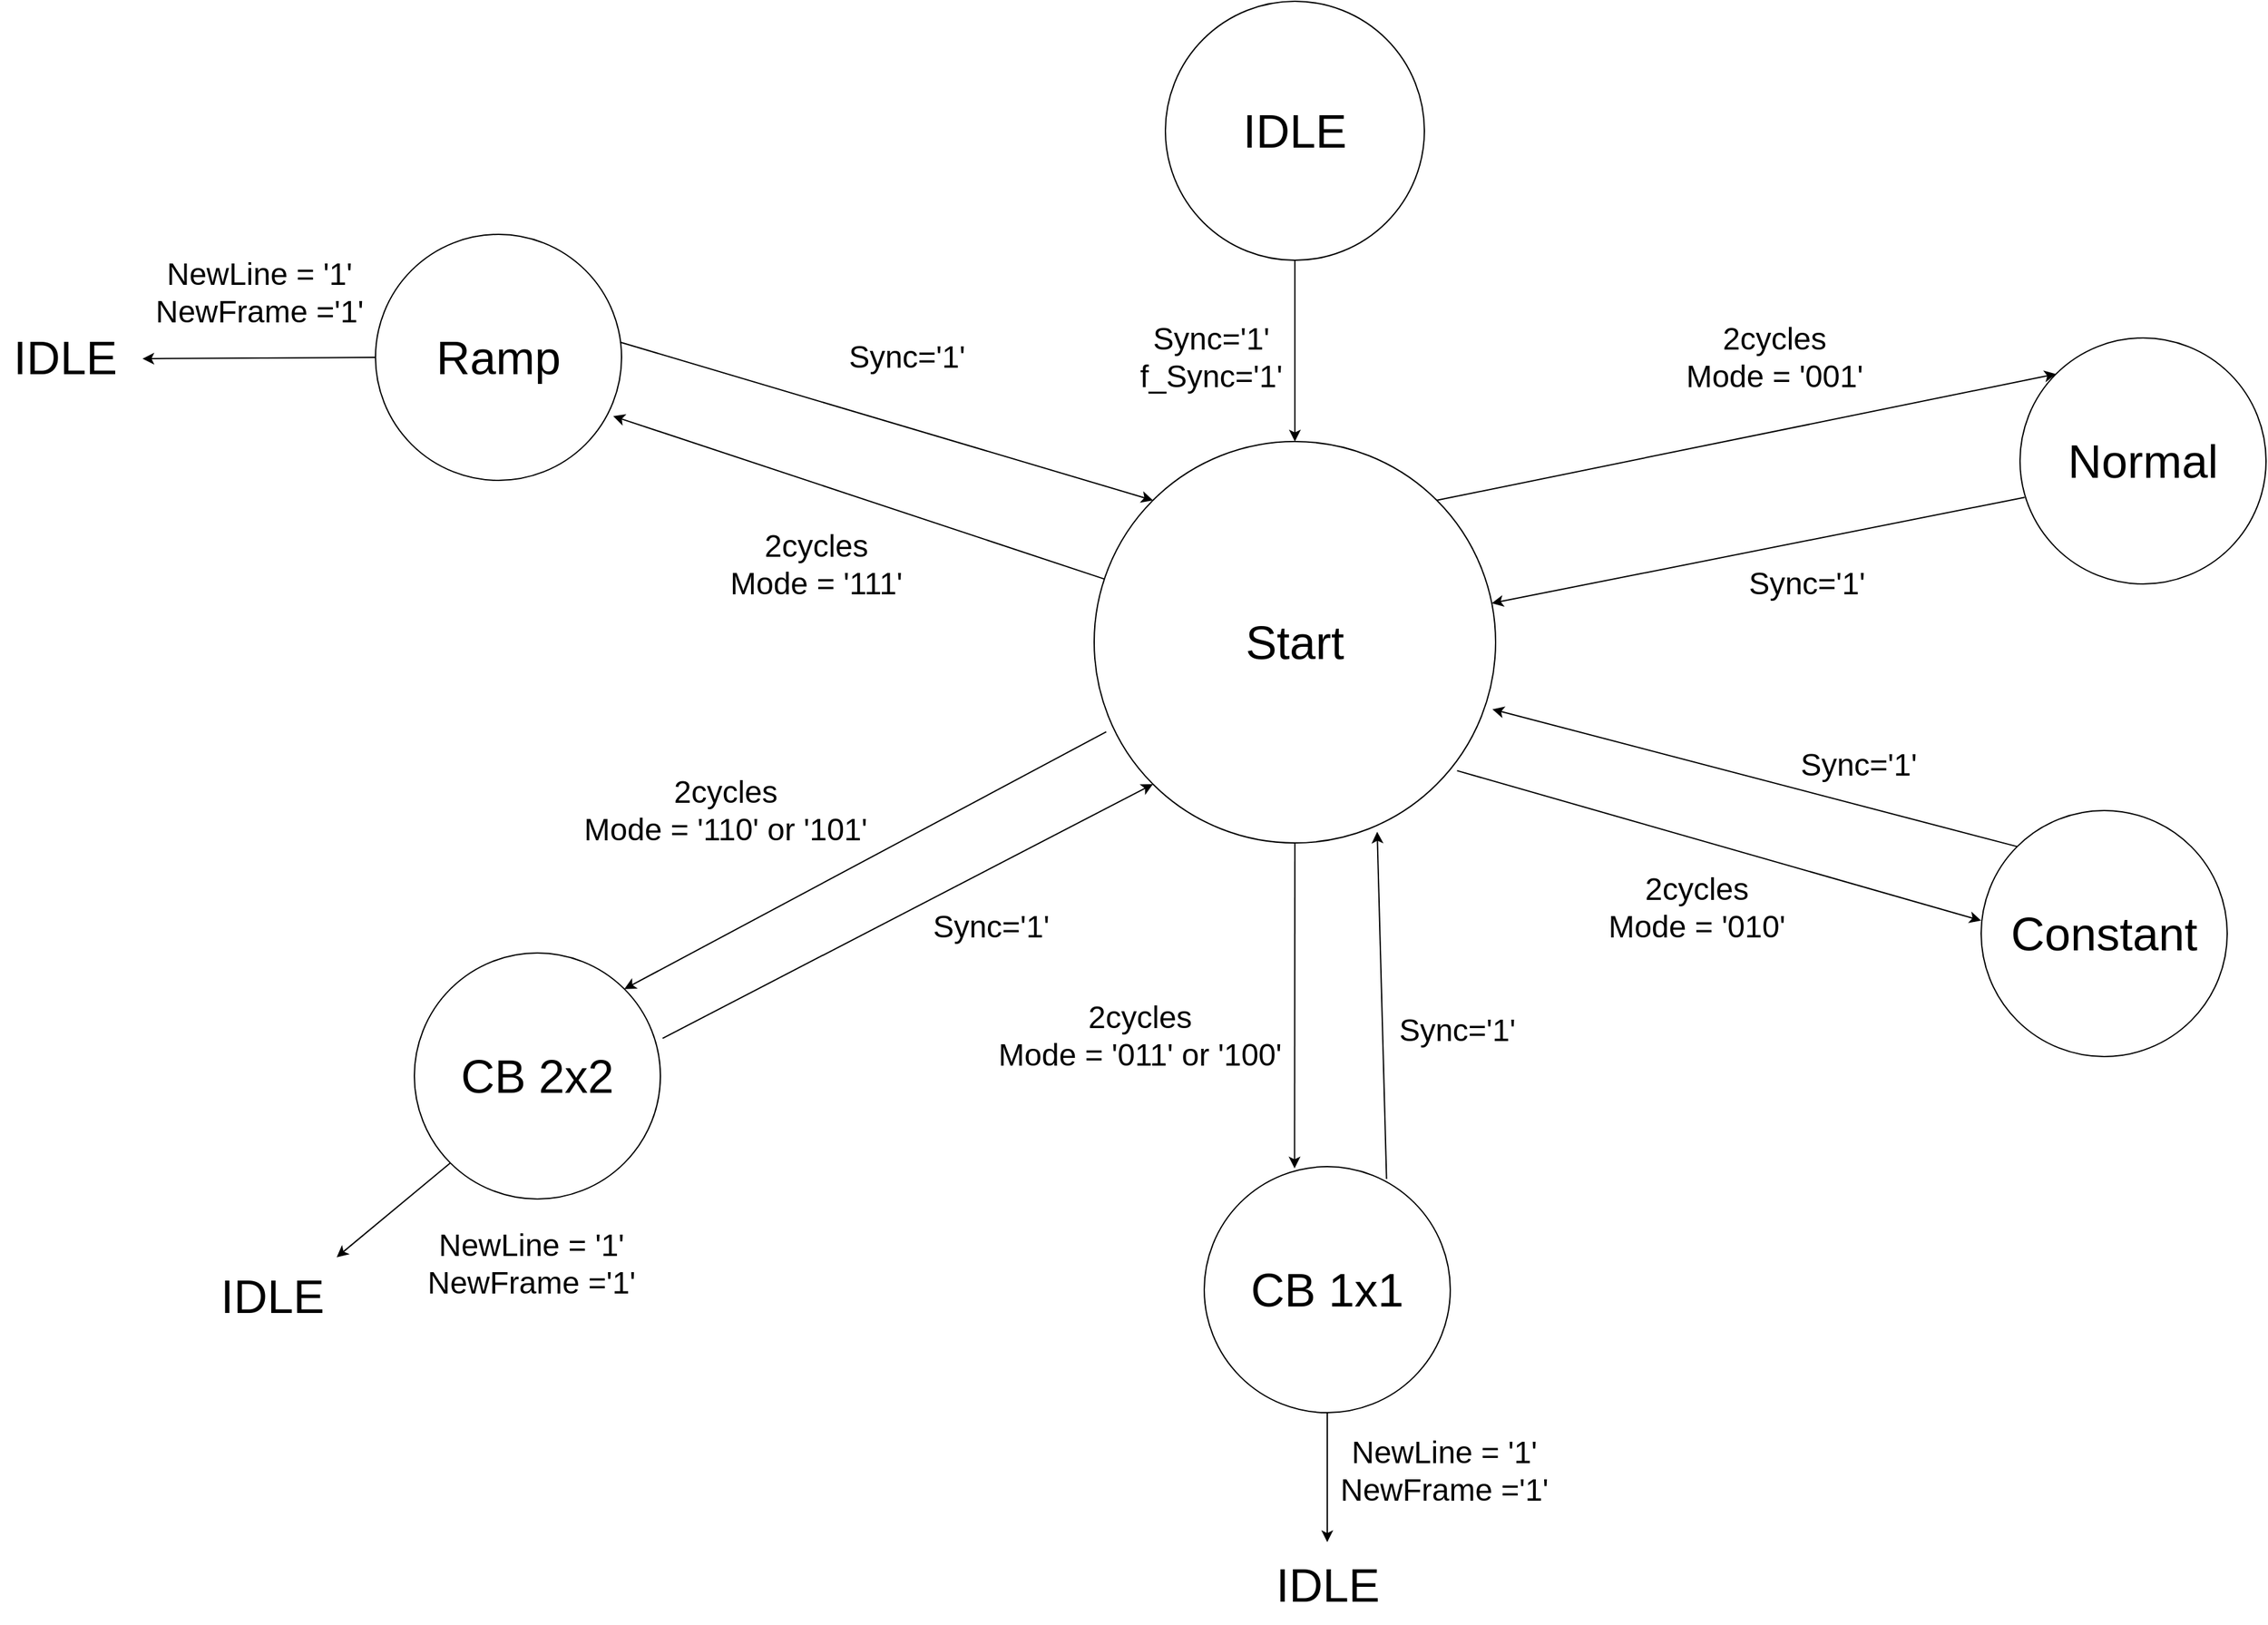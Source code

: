 <mxfile version="24.6.4" type="github">
  <diagram name="Page-1" id="v8DiENwAFXC08CN46r4J">
    <mxGraphModel dx="2735" dy="2331" grid="1" gridSize="10" guides="1" tooltips="1" connect="1" arrows="1" fold="1" page="1" pageScale="1" pageWidth="827" pageHeight="1169" math="0" shadow="0">
      <root>
        <mxCell id="0" />
        <mxCell id="1" parent="0" />
        <mxCell id="4J8mnhLwnoohtWLfruMD-2" value="&lt;font style=&quot;font-size: 36px;&quot;&gt;Start&lt;/font&gt;" style="ellipse;whiteSpace=wrap;html=1;aspect=fixed;" parent="1" vertex="1">
          <mxGeometry x="165" y="160" width="310" height="310" as="geometry" />
        </mxCell>
        <mxCell id="4J8mnhLwnoohtWLfruMD-15" value="&lt;div&gt;&lt;font style=&quot;font-size: 36px;&quot;&gt;Ramp&lt;/font&gt;&lt;/div&gt;" style="ellipse;whiteSpace=wrap;html=1;aspect=fixed;" parent="1" vertex="1">
          <mxGeometry x="-390" width="190" height="190" as="geometry" />
        </mxCell>
        <mxCell id="4J8mnhLwnoohtWLfruMD-30" value="&lt;font style=&quot;font-size: 36px;&quot;&gt;IDLE&lt;/font&gt;" style="ellipse;whiteSpace=wrap;html=1;aspect=fixed;" parent="1" vertex="1">
          <mxGeometry x="220" y="-180" width="200" height="200" as="geometry" />
        </mxCell>
        <mxCell id="CcAlKH7f3XovDMMplCqL-1" value="" style="endArrow=classic;html=1;rounded=0;exitX=0.5;exitY=1;exitDx=0;exitDy=0;entryX=0.5;entryY=0;entryDx=0;entryDy=0;" edge="1" parent="1" source="4J8mnhLwnoohtWLfruMD-30" target="4J8mnhLwnoohtWLfruMD-2">
          <mxGeometry width="50" height="50" relative="1" as="geometry">
            <mxPoint x="370" y="320" as="sourcePoint" />
            <mxPoint x="420" y="270" as="targetPoint" />
          </mxGeometry>
        </mxCell>
        <mxCell id="CcAlKH7f3XovDMMplCqL-2" value="&lt;span style=&quot;font-size: 24px;&quot;&gt;Sync=&#39;1&#39;&lt;/span&gt;&lt;div&gt;&lt;span style=&quot;font-size: 24px;&quot;&gt;f_Sync=&#39;1&#39;&lt;/span&gt;&lt;/div&gt;" style="text;html=1;align=center;verticalAlign=middle;resizable=0;points=[];autosize=1;strokeColor=none;fillColor=none;" vertex="1" parent="1">
          <mxGeometry x="190" y="60" width="130" height="70" as="geometry" />
        </mxCell>
        <mxCell id="CcAlKH7f3XovDMMplCqL-3" value="&lt;div&gt;&lt;font style=&quot;font-size: 36px;&quot;&gt;CB 2x2&lt;/font&gt;&lt;/div&gt;" style="ellipse;whiteSpace=wrap;html=1;aspect=fixed;" vertex="1" parent="1">
          <mxGeometry x="-360" y="555" width="190" height="190" as="geometry" />
        </mxCell>
        <mxCell id="CcAlKH7f3XovDMMplCqL-4" value="&lt;div&gt;&lt;font style=&quot;font-size: 36px;&quot;&gt;Constant&lt;/font&gt;&lt;/div&gt;" style="ellipse;whiteSpace=wrap;html=1;aspect=fixed;" vertex="1" parent="1">
          <mxGeometry x="850" y="445" width="190" height="190" as="geometry" />
        </mxCell>
        <mxCell id="CcAlKH7f3XovDMMplCqL-5" value="&lt;div&gt;&lt;font style=&quot;font-size: 36px;&quot;&gt;Normal&lt;/font&gt;&lt;/div&gt;" style="ellipse;whiteSpace=wrap;html=1;aspect=fixed;" vertex="1" parent="1">
          <mxGeometry x="880" y="80" width="190" height="190" as="geometry" />
        </mxCell>
        <mxCell id="CcAlKH7f3XovDMMplCqL-7" value="" style="endArrow=classic;html=1;rounded=0;exitX=0.994;exitY=0.438;exitDx=0;exitDy=0;entryX=0;entryY=0;entryDx=0;entryDy=0;exitPerimeter=0;" edge="1" parent="1" source="4J8mnhLwnoohtWLfruMD-15" target="4J8mnhLwnoohtWLfruMD-2">
          <mxGeometry width="50" height="50" relative="1" as="geometry">
            <mxPoint x="490" y="380" as="sourcePoint" />
            <mxPoint x="133.99" y="101.06" as="targetPoint" />
          </mxGeometry>
        </mxCell>
        <mxCell id="CcAlKH7f3XovDMMplCqL-8" value="" style="endArrow=classic;html=1;rounded=0;entryX=0.966;entryY=0.739;entryDx=0;entryDy=0;entryPerimeter=0;" edge="1" parent="1" source="4J8mnhLwnoohtWLfruMD-2" target="4J8mnhLwnoohtWLfruMD-15">
          <mxGeometry width="50" height="50" relative="1" as="geometry">
            <mxPoint x="127.79" y="193.13" as="sourcePoint" />
            <mxPoint x="360" y="340" as="targetPoint" />
          </mxGeometry>
        </mxCell>
        <mxCell id="CcAlKH7f3XovDMMplCqL-9" value="" style="endArrow=classic;html=1;rounded=0;exitX=1;exitY=0;exitDx=0;exitDy=0;entryX=0;entryY=0;entryDx=0;entryDy=0;" edge="1" parent="1" source="4J8mnhLwnoohtWLfruMD-2" target="CcAlKH7f3XovDMMplCqL-5">
          <mxGeometry width="50" height="50" relative="1" as="geometry">
            <mxPoint x="350" y="550" as="sourcePoint" />
            <mxPoint x="400" y="500" as="targetPoint" />
          </mxGeometry>
        </mxCell>
        <mxCell id="CcAlKH7f3XovDMMplCqL-10" value="" style="endArrow=classic;html=1;rounded=0;exitX=0.019;exitY=0.648;exitDx=0;exitDy=0;exitPerimeter=0;" edge="1" parent="1" source="CcAlKH7f3XovDMMplCqL-5" target="4J8mnhLwnoohtWLfruMD-2">
          <mxGeometry width="50" height="50" relative="1" as="geometry">
            <mxPoint x="350" y="550" as="sourcePoint" />
            <mxPoint x="400" y="500" as="targetPoint" />
          </mxGeometry>
        </mxCell>
        <mxCell id="CcAlKH7f3XovDMMplCqL-11" value="" style="endArrow=classic;html=1;rounded=0;exitX=0;exitY=0;exitDx=0;exitDy=0;entryX=0.992;entryY=0.667;entryDx=0;entryDy=0;entryPerimeter=0;" edge="1" parent="1" source="CcAlKH7f3XovDMMplCqL-4" target="4J8mnhLwnoohtWLfruMD-2">
          <mxGeometry width="50" height="50" relative="1" as="geometry">
            <mxPoint x="310" y="560" as="sourcePoint" />
            <mxPoint x="360" y="510" as="targetPoint" />
          </mxGeometry>
        </mxCell>
        <mxCell id="CcAlKH7f3XovDMMplCqL-12" value="" style="endArrow=classic;html=1;rounded=0;exitX=0.904;exitY=0.82;exitDx=0;exitDy=0;exitPerimeter=0;" edge="1" parent="1" source="4J8mnhLwnoohtWLfruMD-2">
          <mxGeometry width="50" height="50" relative="1" as="geometry">
            <mxPoint x="310" y="560" as="sourcePoint" />
            <mxPoint x="850" y="530" as="targetPoint" />
          </mxGeometry>
        </mxCell>
        <mxCell id="CcAlKH7f3XovDMMplCqL-13" value="" style="endArrow=classic;html=1;rounded=0;exitX=0.03;exitY=0.723;exitDx=0;exitDy=0;entryX=1;entryY=0;entryDx=0;entryDy=0;exitPerimeter=0;" edge="1" parent="1" source="4J8mnhLwnoohtWLfruMD-2" target="CcAlKH7f3XovDMMplCqL-3">
          <mxGeometry width="50" height="50" relative="1" as="geometry">
            <mxPoint x="310" y="560" as="sourcePoint" />
            <mxPoint x="360" y="510" as="targetPoint" />
          </mxGeometry>
        </mxCell>
        <mxCell id="CcAlKH7f3XovDMMplCqL-14" value="" style="endArrow=classic;html=1;rounded=0;entryX=0;entryY=1;entryDx=0;entryDy=0;exitX=1.009;exitY=0.347;exitDx=0;exitDy=0;exitPerimeter=0;" edge="1" parent="1" source="CcAlKH7f3XovDMMplCqL-3" target="4J8mnhLwnoohtWLfruMD-2">
          <mxGeometry width="50" height="50" relative="1" as="geometry">
            <mxPoint x="-70" y="550" as="sourcePoint" />
            <mxPoint x="360" y="510" as="targetPoint" />
          </mxGeometry>
        </mxCell>
        <mxCell id="CcAlKH7f3XovDMMplCqL-15" value="&lt;font style=&quot;font-size: 24px;&quot;&gt;Sync=&#39;1&#39;&lt;/font&gt;" style="text;html=1;align=center;verticalAlign=middle;resizable=0;points=[];autosize=1;strokeColor=none;fillColor=none;rotation=0;" vertex="1" parent="1">
          <mxGeometry x="-35" y="75" width="110" height="40" as="geometry" />
        </mxCell>
        <mxCell id="CcAlKH7f3XovDMMplCqL-17" value="&lt;div&gt;&lt;font style=&quot;font-size: 36px;&quot;&gt;CB 1x1&lt;/font&gt;&lt;/div&gt;" style="ellipse;whiteSpace=wrap;html=1;aspect=fixed;" vertex="1" parent="1">
          <mxGeometry x="250" y="720" width="190" height="190" as="geometry" />
        </mxCell>
        <mxCell id="CcAlKH7f3XovDMMplCqL-18" value="" style="endArrow=classic;html=1;rounded=0;exitX=0.5;exitY=1;exitDx=0;exitDy=0;entryX=0.367;entryY=0.007;entryDx=0;entryDy=0;entryPerimeter=0;" edge="1" parent="1" source="4J8mnhLwnoohtWLfruMD-2" target="CcAlKH7f3XovDMMplCqL-17">
          <mxGeometry width="50" height="50" relative="1" as="geometry">
            <mxPoint x="440" y="670" as="sourcePoint" />
            <mxPoint x="490" y="620" as="targetPoint" />
          </mxGeometry>
        </mxCell>
        <mxCell id="CcAlKH7f3XovDMMplCqL-19" value="" style="endArrow=classic;html=1;rounded=0;exitX=0.741;exitY=0.05;exitDx=0;exitDy=0;exitPerimeter=0;entryX=0.705;entryY=0.972;entryDx=0;entryDy=0;entryPerimeter=0;" edge="1" parent="1" source="CcAlKH7f3XovDMMplCqL-17" target="4J8mnhLwnoohtWLfruMD-2">
          <mxGeometry width="50" height="50" relative="1" as="geometry">
            <mxPoint x="440" y="670" as="sourcePoint" />
            <mxPoint x="490" y="620" as="targetPoint" />
          </mxGeometry>
        </mxCell>
        <mxCell id="CcAlKH7f3XovDMMplCqL-20" value="&lt;font style=&quot;font-size: 24px;&quot;&gt;2cycles&lt;/font&gt;&lt;div&gt;&lt;span style=&quot;font-size: 24px;&quot;&gt;Mode = &#39;111&#39;&lt;/span&gt;&lt;/div&gt;" style="text;html=1;align=center;verticalAlign=middle;resizable=0;points=[];autosize=1;strokeColor=none;fillColor=none;rotation=0;" vertex="1" parent="1">
          <mxGeometry x="-130" y="220" width="160" height="70" as="geometry" />
        </mxCell>
        <mxCell id="CcAlKH7f3XovDMMplCqL-21" value="&lt;font style=&quot;font-size: 24px;&quot;&gt;Sync=&#39;1&#39;&lt;/font&gt;" style="text;html=1;align=center;verticalAlign=middle;resizable=0;points=[];autosize=1;strokeColor=none;fillColor=none;rotation=0;" vertex="1" parent="1">
          <mxGeometry x="30" y="515" width="110" height="40" as="geometry" />
        </mxCell>
        <mxCell id="CcAlKH7f3XovDMMplCqL-22" value="&lt;font style=&quot;font-size: 24px;&quot;&gt;2cycles&lt;/font&gt;&lt;div&gt;&lt;span style=&quot;font-size: 24px;&quot;&gt;Mode = &#39;110&#39; or &#39;101&#39;&lt;/span&gt;&lt;/div&gt;" style="text;html=1;align=center;verticalAlign=middle;resizable=0;points=[];autosize=1;strokeColor=none;fillColor=none;rotation=0;" vertex="1" parent="1">
          <mxGeometry x="-240" y="410" width="240" height="70" as="geometry" />
        </mxCell>
        <mxCell id="CcAlKH7f3XovDMMplCqL-23" value="&lt;font style=&quot;font-size: 24px;&quot;&gt;2cycles&lt;/font&gt;&lt;div&gt;&lt;span style=&quot;font-size: 24px;&quot;&gt;Mode = &#39;011&#39; or &#39;100&#39;&lt;/span&gt;&lt;/div&gt;" style="text;html=1;align=center;verticalAlign=middle;resizable=0;points=[];autosize=1;strokeColor=none;fillColor=none;rotation=0;" vertex="1" parent="1">
          <mxGeometry x="80" y="584" width="240" height="70" as="geometry" />
        </mxCell>
        <mxCell id="CcAlKH7f3XovDMMplCqL-24" value="&lt;font style=&quot;font-size: 24px;&quot;&gt;Sync=&#39;1&#39;&lt;/font&gt;" style="text;html=1;align=center;verticalAlign=middle;resizable=0;points=[];autosize=1;strokeColor=none;fillColor=none;rotation=0;" vertex="1" parent="1">
          <mxGeometry x="390" y="595" width="110" height="40" as="geometry" />
        </mxCell>
        <mxCell id="CcAlKH7f3XovDMMplCqL-25" value="&lt;font style=&quot;font-size: 24px;&quot;&gt;Sync=&#39;1&#39;&lt;/font&gt;" style="text;html=1;align=center;verticalAlign=middle;resizable=0;points=[];autosize=1;strokeColor=none;fillColor=none;rotation=0;" vertex="1" parent="1">
          <mxGeometry x="700" y="390" width="110" height="40" as="geometry" />
        </mxCell>
        <mxCell id="CcAlKH7f3XovDMMplCqL-26" value="&lt;font style=&quot;font-size: 24px;&quot;&gt;2cycles&lt;/font&gt;&lt;div&gt;&lt;span style=&quot;font-size: 24px;&quot;&gt;Mode = &#39;010&#39;&lt;/span&gt;&lt;/div&gt;" style="text;html=1;align=center;verticalAlign=middle;resizable=0;points=[];autosize=1;strokeColor=none;fillColor=none;rotation=0;" vertex="1" parent="1">
          <mxGeometry x="550" y="485" width="160" height="70" as="geometry" />
        </mxCell>
        <mxCell id="CcAlKH7f3XovDMMplCqL-27" value="&lt;font style=&quot;font-size: 24px;&quot;&gt;2cycles&lt;/font&gt;&lt;div&gt;&lt;span style=&quot;font-size: 24px;&quot;&gt;Mode = &#39;001&#39;&lt;/span&gt;&lt;/div&gt;" style="text;html=1;align=center;verticalAlign=middle;resizable=0;points=[];autosize=1;strokeColor=none;fillColor=none;rotation=0;" vertex="1" parent="1">
          <mxGeometry x="610" y="60" width="160" height="70" as="geometry" />
        </mxCell>
        <mxCell id="CcAlKH7f3XovDMMplCqL-28" value="&lt;font style=&quot;font-size: 24px;&quot;&gt;Sync=&#39;1&#39;&lt;/font&gt;" style="text;html=1;align=center;verticalAlign=middle;resizable=0;points=[];autosize=1;strokeColor=none;fillColor=none;rotation=0;" vertex="1" parent="1">
          <mxGeometry x="660" y="250" width="110" height="40" as="geometry" />
        </mxCell>
        <mxCell id="CcAlKH7f3XovDMMplCqL-30" value="&lt;font style=&quot;font-size: 24px;&quot;&gt;NewLine = &#39;1&#39;&lt;/font&gt;&lt;div&gt;&lt;font style=&quot;font-size: 24px;&quot;&gt;NewFrame =&#39;1&#39;&lt;/font&gt;&lt;/div&gt;" style="text;html=1;align=center;verticalAlign=middle;resizable=0;points=[];autosize=1;strokeColor=none;fillColor=none;" vertex="1" parent="1">
          <mxGeometry x="345" y="920" width="180" height="70" as="geometry" />
        </mxCell>
        <mxCell id="CcAlKH7f3XovDMMplCqL-31" value="" style="endArrow=classic;html=1;rounded=0;exitX=0.5;exitY=1;exitDx=0;exitDy=0;" edge="1" parent="1" source="CcAlKH7f3XovDMMplCqL-17">
          <mxGeometry width="50" height="50" relative="1" as="geometry">
            <mxPoint x="440" y="800" as="sourcePoint" />
            <mxPoint x="345" y="1010" as="targetPoint" />
          </mxGeometry>
        </mxCell>
        <mxCell id="CcAlKH7f3XovDMMplCqL-32" value="&lt;font style=&quot;font-size: 36px;&quot;&gt;IDLE&lt;/font&gt;" style="text;html=1;align=center;verticalAlign=middle;resizable=0;points=[];autosize=1;strokeColor=none;fillColor=none;" vertex="1" parent="1">
          <mxGeometry x="295" y="1013" width="100" height="60" as="geometry" />
        </mxCell>
        <mxCell id="CcAlKH7f3XovDMMplCqL-33" value="" style="endArrow=classic;html=1;rounded=0;exitX=0;exitY=1;exitDx=0;exitDy=0;" edge="1" parent="1" source="CcAlKH7f3XovDMMplCqL-3">
          <mxGeometry width="50" height="50" relative="1" as="geometry">
            <mxPoint x="340" y="520" as="sourcePoint" />
            <mxPoint x="-420" y="790" as="targetPoint" />
          </mxGeometry>
        </mxCell>
        <mxCell id="CcAlKH7f3XovDMMplCqL-34" value="&lt;font style=&quot;font-size: 24px;&quot;&gt;NewLine = &#39;1&#39;&lt;/font&gt;&lt;div&gt;&lt;font style=&quot;font-size: 24px;&quot;&gt;NewFrame =&#39;1&#39;&lt;/font&gt;&lt;/div&gt;" style="text;html=1;align=center;verticalAlign=middle;resizable=0;points=[];autosize=1;strokeColor=none;fillColor=none;" vertex="1" parent="1">
          <mxGeometry x="-360" y="760" width="180" height="70" as="geometry" />
        </mxCell>
        <mxCell id="CcAlKH7f3XovDMMplCqL-35" value="&lt;font style=&quot;font-size: 36px;&quot;&gt;IDLE&lt;/font&gt;" style="text;html=1;align=center;verticalAlign=middle;resizable=0;points=[];autosize=1;strokeColor=none;fillColor=none;" vertex="1" parent="1">
          <mxGeometry x="-520" y="790" width="100" height="60" as="geometry" />
        </mxCell>
        <mxCell id="CcAlKH7f3XovDMMplCqL-36" value="" style="endArrow=classic;html=1;rounded=0;exitX=0;exitY=0.5;exitDx=0;exitDy=0;entryX=1.1;entryY=0.517;entryDx=0;entryDy=0;entryPerimeter=0;" edge="1" parent="1" source="4J8mnhLwnoohtWLfruMD-15" target="CcAlKH7f3XovDMMplCqL-38">
          <mxGeometry width="50" height="50" relative="1" as="geometry">
            <mxPoint x="20" y="520" as="sourcePoint" />
            <mxPoint x="-540" y="95" as="targetPoint" />
          </mxGeometry>
        </mxCell>
        <mxCell id="CcAlKH7f3XovDMMplCqL-37" value="&lt;font style=&quot;font-size: 24px;&quot;&gt;NewLine = &#39;1&#39;&lt;/font&gt;&lt;div&gt;&lt;font style=&quot;font-size: 24px;&quot;&gt;NewFrame =&#39;1&#39;&lt;/font&gt;&lt;/div&gt;" style="text;html=1;align=center;verticalAlign=middle;resizable=0;points=[];autosize=1;strokeColor=none;fillColor=none;" vertex="1" parent="1">
          <mxGeometry x="-570" y="10" width="180" height="70" as="geometry" />
        </mxCell>
        <mxCell id="CcAlKH7f3XovDMMplCqL-38" value="&lt;font style=&quot;font-size: 36px;&quot;&gt;IDLE&lt;/font&gt;" style="text;html=1;align=center;verticalAlign=middle;resizable=0;points=[];autosize=1;strokeColor=none;fillColor=none;" vertex="1" parent="1">
          <mxGeometry x="-680" y="65" width="100" height="60" as="geometry" />
        </mxCell>
      </root>
    </mxGraphModel>
  </diagram>
</mxfile>
